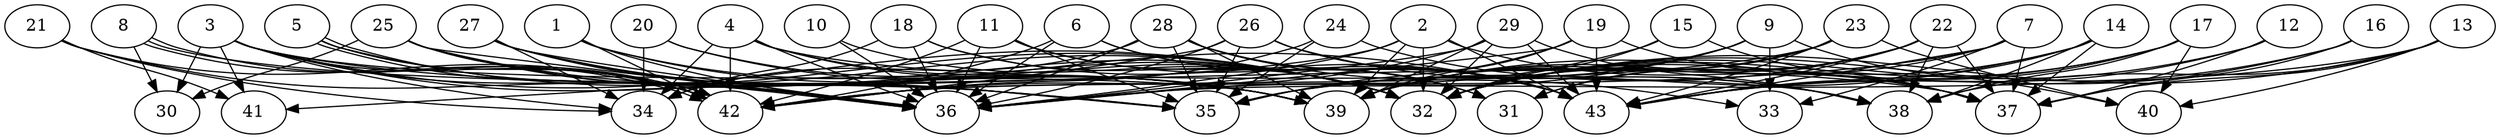 // DAG (tier=3-complex, mode=compute, n=43, ccr=0.477, fat=0.783, density=0.716, regular=0.326, jump=0.264, mindata=1048576, maxdata=16777216)
// DAG automatically generated by daggen at Sun Aug 24 16:33:34 2025
// /home/ermia/Project/Environments/daggen/bin/daggen --dot --ccr 0.477 --fat 0.783 --regular 0.326 --density 0.716 --jump 0.264 --mindata 1048576 --maxdata 16777216 -n 43 
digraph G {
  1 [size="914084431324699392", alpha="0.13", expect_size="457042215662349696"]
  1 -> 32 [size ="575526364250112"]
  1 -> 36 [size ="575526364250112"]
  1 -> 39 [size ="575526364250112"]
  1 -> 42 [size ="575526364250112"]
  2 [size="987876525548475777024", alpha="0.07", expect_size="493938262774237888512"]
  2 -> 32 [size ="793521011294208"]
  2 -> 36 [size ="793521011294208"]
  2 -> 37 [size ="793521011294208"]
  2 -> 39 [size ="793521011294208"]
  2 -> 41 [size ="793521011294208"]
  2 -> 43 [size ="793521011294208"]
  3 [size="68589211366812368", alpha="0.03", expect_size="34294605683406184"]
  3 -> 30 [size ="1095737098108928"]
  3 -> 32 [size ="1095737098108928"]
  3 -> 34 [size ="1095737098108928"]
  3 -> 35 [size ="1095737098108928"]
  3 -> 36 [size ="1095737098108928"]
  3 -> 37 [size ="1095737098108928"]
  3 -> 39 [size ="1095737098108928"]
  3 -> 41 [size ="1095737098108928"]
  3 -> 42 [size ="1095737098108928"]
  4 [size="564523352317612785664", alpha="0.16", expect_size="282261676158806392832"]
  4 -> 32 [size ="546442657660928"]
  4 -> 34 [size ="546442657660928"]
  4 -> 36 [size ="546442657660928"]
  4 -> 38 [size ="546442657660928"]
  4 -> 39 [size ="546442657660928"]
  4 -> 42 [size ="546442657660928"]
  5 [size="339342639360369856", alpha="0.01", expect_size="169671319680184928"]
  5 -> 32 [size ="192549432066048"]
  5 -> 36 [size ="192549432066048"]
  5 -> 36 [size ="192549432066048"]
  5 -> 42 [size ="192549432066048"]
  6 [size="4475363858690104320", alpha="0.16", expect_size="2237681929345052160"]
  6 -> 31 [size ="2124727241932800"]
  6 -> 36 [size ="2124727241932800"]
  6 -> 42 [size ="2124727241932800"]
  6 -> 43 [size ="2124727241932800"]
  7 [size="4539538541571210", alpha="0.06", expect_size="2269769270785605"]
  7 -> 33 [size ="80406619619328"]
  7 -> 37 [size ="80406619619328"]
  7 -> 39 [size ="80406619619328"]
  7 -> 42 [size ="80406619619328"]
  7 -> 43 [size ="80406619619328"]
  8 [size="27147146503389184000", alpha="0.12", expect_size="13573573251694592000"]
  8 -> 30 [size ="72261356748800"]
  8 -> 35 [size ="72261356748800"]
  8 -> 42 [size ="72261356748800"]
  8 -> 42 [size ="72261356748800"]
  9 [size="31315921323491616", alpha="0.11", expect_size="15657960661745808"]
  9 -> 32 [size ="2150437453037568"]
  9 -> 33 [size ="2150437453037568"]
  9 -> 35 [size ="2150437453037568"]
  9 -> 36 [size ="2150437453037568"]
  9 -> 39 [size ="2150437453037568"]
  9 -> 40 [size ="2150437453037568"]
  10 [size="3921580793993389568", alpha="0.10", expect_size="1960790396996694784"]
  10 -> 32 [size ="1628935343308800"]
  10 -> 36 [size ="1628935343308800"]
  11 [size="79617108982323600", alpha="0.04", expect_size="39808554491161800"]
  11 -> 32 [size ="1276552327200768"]
  11 -> 35 [size ="1276552327200768"]
  11 -> 36 [size ="1276552327200768"]
  11 -> 42 [size ="1276552327200768"]
  11 -> 43 [size ="1276552327200768"]
  12 [size="1784452800160202752000", alpha="0.19", expect_size="892226400080101376000"]
  12 -> 32 [size ="1176955466547200"]
  12 -> 37 [size ="1176955466547200"]
  12 -> 43 [size ="1176955466547200"]
  13 [size="1173531773157210368", alpha="0.09", expect_size="586765886578605184"]
  13 -> 32 [size ="597409155514368"]
  13 -> 36 [size ="597409155514368"]
  13 -> 37 [size ="597409155514368"]
  13 -> 38 [size ="597409155514368"]
  13 -> 40 [size ="597409155514368"]
  14 [size="136078465851990212608", alpha="0.08", expect_size="68039232925995106304"]
  14 -> 32 [size ="211649017413632"]
  14 -> 35 [size ="211649017413632"]
  14 -> 37 [size ="211649017413632"]
  14 -> 38 [size ="211649017413632"]
  14 -> 43 [size ="211649017413632"]
  15 [size="66989912633348640", alpha="0.17", expect_size="33494956316674320"]
  15 -> 32 [size ="1197312806223872"]
  15 -> 36 [size ="1197312806223872"]
  15 -> 37 [size ="1197312806223872"]
  16 [size="21157468919686020", alpha="0.07", expect_size="10578734459843010"]
  16 -> 32 [size ="358026536026112"]
  16 -> 37 [size ="358026536026112"]
  16 -> 43 [size ="358026536026112"]
  17 [size="841472103688821", alpha="0.17", expect_size="420736051844410"]
  17 -> 32 [size ="18324779958272"]
  17 -> 38 [size ="18324779958272"]
  17 -> 39 [size ="18324779958272"]
  17 -> 40 [size ="18324779958272"]
  17 -> 43 [size ="18324779958272"]
  18 [size="1189943396254451456", alpha="0.04", expect_size="594971698127225728"]
  18 -> 32 [size ="505402257047552"]
  18 -> 34 [size ="505402257047552"]
  18 -> 36 [size ="505402257047552"]
  18 -> 43 [size ="505402257047552"]
  19 [size="636041374654204544", alpha="0.09", expect_size="318020687327102272"]
  19 -> 35 [size ="1304017703534592"]
  19 -> 36 [size ="1304017703534592"]
  19 -> 37 [size ="1304017703534592"]
  19 -> 39 [size ="1304017703534592"]
  19 -> 43 [size ="1304017703534592"]
  20 [size="61837214767363488", alpha="0.09", expect_size="30918607383681744"]
  20 -> 32 [size ="2083013538086912"]
  20 -> 34 [size ="2083013538086912"]
  20 -> 39 [size ="2083013538086912"]
  21 [size="1464517307081424896", alpha="0.05", expect_size="732258653540712448"]
  21 -> 34 [size ="10316989595648"]
  21 -> 36 [size ="10316989595648"]
  21 -> 41 [size ="10316989595648"]
  21 -> 42 [size ="10316989595648"]
  22 [size="113915974760735440896", alpha="0.19", expect_size="56957987380367720448"]
  22 -> 31 [size ="187995047067648"]
  22 -> 32 [size ="187995047067648"]
  22 -> 35 [size ="187995047067648"]
  22 -> 37 [size ="187995047067648"]
  22 -> 38 [size ="187995047067648"]
  22 -> 39 [size ="187995047067648"]
  22 -> 43 [size ="187995047067648"]
  23 [size="17225197756415566", alpha="0.08", expect_size="8612598878207783"]
  23 -> 31 [size ="15265597227008"]
  23 -> 32 [size ="15265597227008"]
  23 -> 39 [size ="15265597227008"]
  23 -> 40 [size ="15265597227008"]
  23 -> 42 [size ="15265597227008"]
  23 -> 43 [size ="15265597227008"]
  24 [size="196063636677129824", alpha="0.06", expect_size="98031818338564912"]
  24 -> 35 [size ="215628329779200"]
  24 -> 38 [size ="215628329779200"]
  24 -> 42 [size ="215628329779200"]
  25 [size="3494978277901074432000", alpha="0.07", expect_size="1747489138950537216000"]
  25 -> 30 [size ="1842410107699200"]
  25 -> 32 [size ="1842410107699200"]
  25 -> 35 [size ="1842410107699200"]
  25 -> 36 [size ="1842410107699200"]
  25 -> 39 [size ="1842410107699200"]
  25 -> 42 [size ="1842410107699200"]
  26 [size="313633649431937024000", alpha="0.02", expect_size="156816824715968512000"]
  26 -> 35 [size ="369293577420800"]
  26 -> 36 [size ="369293577420800"]
  26 -> 38 [size ="369293577420800"]
  26 -> 42 [size ="369293577420800"]
  26 -> 43 [size ="369293577420800"]
  27 [size="1117487232105050013696", alpha="0.11", expect_size="558743616052525006848"]
  27 -> 34 [size ="861492895285248"]
  27 -> 35 [size ="861492895285248"]
  27 -> 36 [size ="861492895285248"]
  27 -> 39 [size ="861492895285248"]
  27 -> 43 [size ="861492895285248"]
  28 [size="148378678630285312000", alpha="0.06", expect_size="74189339315142656000"]
  28 -> 31 [size ="224218264371200"]
  28 -> 33 [size ="224218264371200"]
  28 -> 34 [size ="224218264371200"]
  28 -> 35 [size ="224218264371200"]
  28 -> 36 [size ="224218264371200"]
  28 -> 39 [size ="224218264371200"]
  28 -> 43 [size ="224218264371200"]
  29 [size="20366034125262644", alpha="0.12", expect_size="10183017062631322"]
  29 -> 32 [size ="352458471636992"]
  29 -> 36 [size ="352458471636992"]
  29 -> 38 [size ="352458471636992"]
  29 -> 39 [size ="352458471636992"]
  29 -> 42 [size ="352458471636992"]
  29 -> 43 [size ="352458471636992"]
  30 [size="556861299051408", alpha="0.02", expect_size="278430649525704"]
  31 [size="952806783508493056", alpha="0.16", expect_size="476403391754246528"]
  32 [size="629671496202855168", alpha="0.09", expect_size="314835748101427584"]
  33 [size="31579126766632216", alpha="0.03", expect_size="15789563383316108"]
  34 [size="39596938239245328", alpha="0.08", expect_size="19798469119622664"]
  35 [size="298891015369975936", alpha="0.09", expect_size="149445507684987968"]
  36 [size="3928031998455694336", alpha="0.02", expect_size="1964015999227847168"]
  37 [size="39382674588678984", alpha="0.18", expect_size="19691337294339492"]
  38 [size="631649913760420724736", alpha="0.01", expect_size="315824956880210362368"]
  39 [size="28306213867875364", alpha="0.03", expect_size="14153106933937682"]
  40 [size="1193585046231655120896", alpha="0.07", expect_size="596792523115827560448"]
  41 [size="105676760980087898112", alpha="0.01", expect_size="52838380490043949056"]
  42 [size="58899579885042736", alpha="0.18", expect_size="29449789942521368"]
  43 [size="1068497242961041024", alpha="0.06", expect_size="534248621480520512"]
}